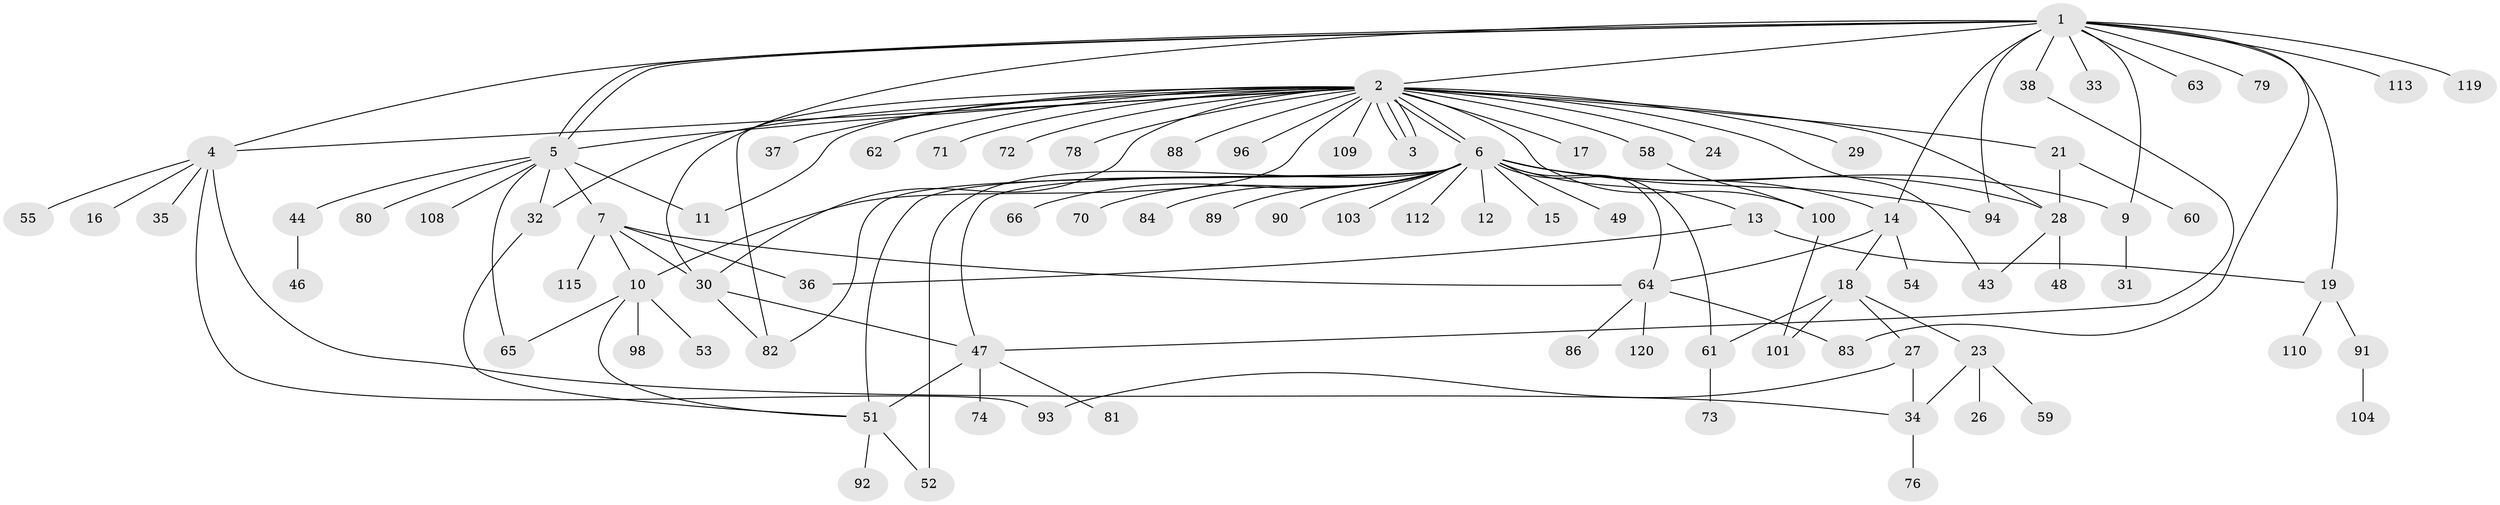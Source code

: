 // original degree distribution, {16: 0.008333333333333333, 30: 0.008333333333333333, 3: 0.10833333333333334, 8: 0.008333333333333333, 11: 0.008333333333333333, 22: 0.008333333333333333, 4: 0.06666666666666667, 1: 0.5333333333333333, 5: 0.05, 6: 0.03333333333333333, 2: 0.16666666666666666}
// Generated by graph-tools (version 1.1) at 2025/41/03/06/25 10:41:46]
// undirected, 89 vertices, 125 edges
graph export_dot {
graph [start="1"]
  node [color=gray90,style=filled];
  1 [super="+95"];
  2 [super="+102"];
  3;
  4 [super="+8"];
  5 [super="+45"];
  6 [super="+20"];
  7 [super="+41"];
  9 [super="+22"];
  10 [super="+39"];
  11 [super="+85"];
  12;
  13 [super="+57"];
  14 [super="+69"];
  15;
  16;
  17 [super="+116"];
  18 [super="+25"];
  19 [super="+56"];
  21;
  23 [super="+40"];
  24 [super="+50"];
  26;
  27 [super="+42"];
  28 [super="+77"];
  29;
  30 [super="+106"];
  31;
  32 [super="+97"];
  33;
  34 [super="+107"];
  35;
  36 [super="+87"];
  37;
  38;
  43 [super="+67"];
  44 [super="+75"];
  46;
  47;
  48;
  49;
  51 [super="+68"];
  52;
  53;
  54;
  55;
  58;
  59;
  60;
  61 [super="+118"];
  62;
  63;
  64 [super="+117"];
  65 [super="+105"];
  66 [super="+99"];
  70;
  71;
  72;
  73;
  74;
  76;
  78;
  79;
  80;
  81;
  82;
  83;
  84;
  86;
  88;
  89 [super="+111"];
  90;
  91 [super="+114"];
  92;
  93;
  94;
  96;
  98;
  100;
  101;
  103;
  104;
  108;
  109;
  110;
  112;
  113;
  115;
  119;
  120;
  1 -- 2;
  1 -- 4;
  1 -- 5;
  1 -- 5;
  1 -- 9;
  1 -- 14;
  1 -- 19;
  1 -- 33;
  1 -- 38;
  1 -- 63;
  1 -- 79;
  1 -- 83;
  1 -- 94;
  1 -- 113;
  1 -- 119;
  1 -- 30;
  2 -- 3;
  2 -- 3;
  2 -- 3;
  2 -- 4;
  2 -- 5;
  2 -- 6;
  2 -- 6;
  2 -- 10;
  2 -- 11;
  2 -- 17 [weight=2];
  2 -- 21;
  2 -- 24;
  2 -- 29;
  2 -- 30;
  2 -- 32;
  2 -- 37;
  2 -- 43;
  2 -- 58;
  2 -- 62;
  2 -- 71;
  2 -- 72;
  2 -- 78;
  2 -- 82;
  2 -- 88;
  2 -- 96;
  2 -- 100;
  2 -- 109;
  2 -- 28;
  4 -- 16;
  4 -- 34;
  4 -- 35;
  4 -- 55;
  4 -- 93;
  5 -- 7;
  5 -- 11;
  5 -- 32;
  5 -- 44;
  5 -- 65;
  5 -- 80;
  5 -- 108;
  6 -- 9;
  6 -- 12;
  6 -- 13 [weight=2];
  6 -- 14;
  6 -- 15;
  6 -- 28;
  6 -- 47;
  6 -- 51;
  6 -- 52;
  6 -- 61;
  6 -- 66;
  6 -- 70;
  6 -- 82;
  6 -- 84;
  6 -- 89;
  6 -- 90;
  6 -- 94;
  6 -- 103;
  6 -- 112;
  6 -- 64;
  6 -- 49;
  7 -- 30;
  7 -- 64;
  7 -- 10;
  7 -- 115;
  7 -- 36;
  9 -- 31;
  10 -- 53;
  10 -- 98;
  10 -- 51;
  10 -- 65;
  13 -- 36;
  13 -- 19;
  14 -- 18;
  14 -- 54;
  14 -- 64;
  18 -- 23;
  18 -- 27;
  18 -- 61;
  18 -- 101;
  19 -- 91;
  19 -- 110;
  21 -- 28;
  21 -- 60;
  23 -- 26;
  23 -- 34;
  23 -- 59;
  27 -- 34;
  27 -- 93;
  28 -- 48;
  28 -- 43;
  30 -- 47;
  30 -- 82;
  32 -- 51;
  34 -- 76;
  38 -- 47;
  44 -- 46;
  47 -- 51;
  47 -- 74;
  47 -- 81;
  51 -- 92;
  51 -- 52;
  58 -- 100;
  61 -- 73;
  64 -- 83;
  64 -- 86;
  64 -- 120;
  91 -- 104;
  100 -- 101;
}
